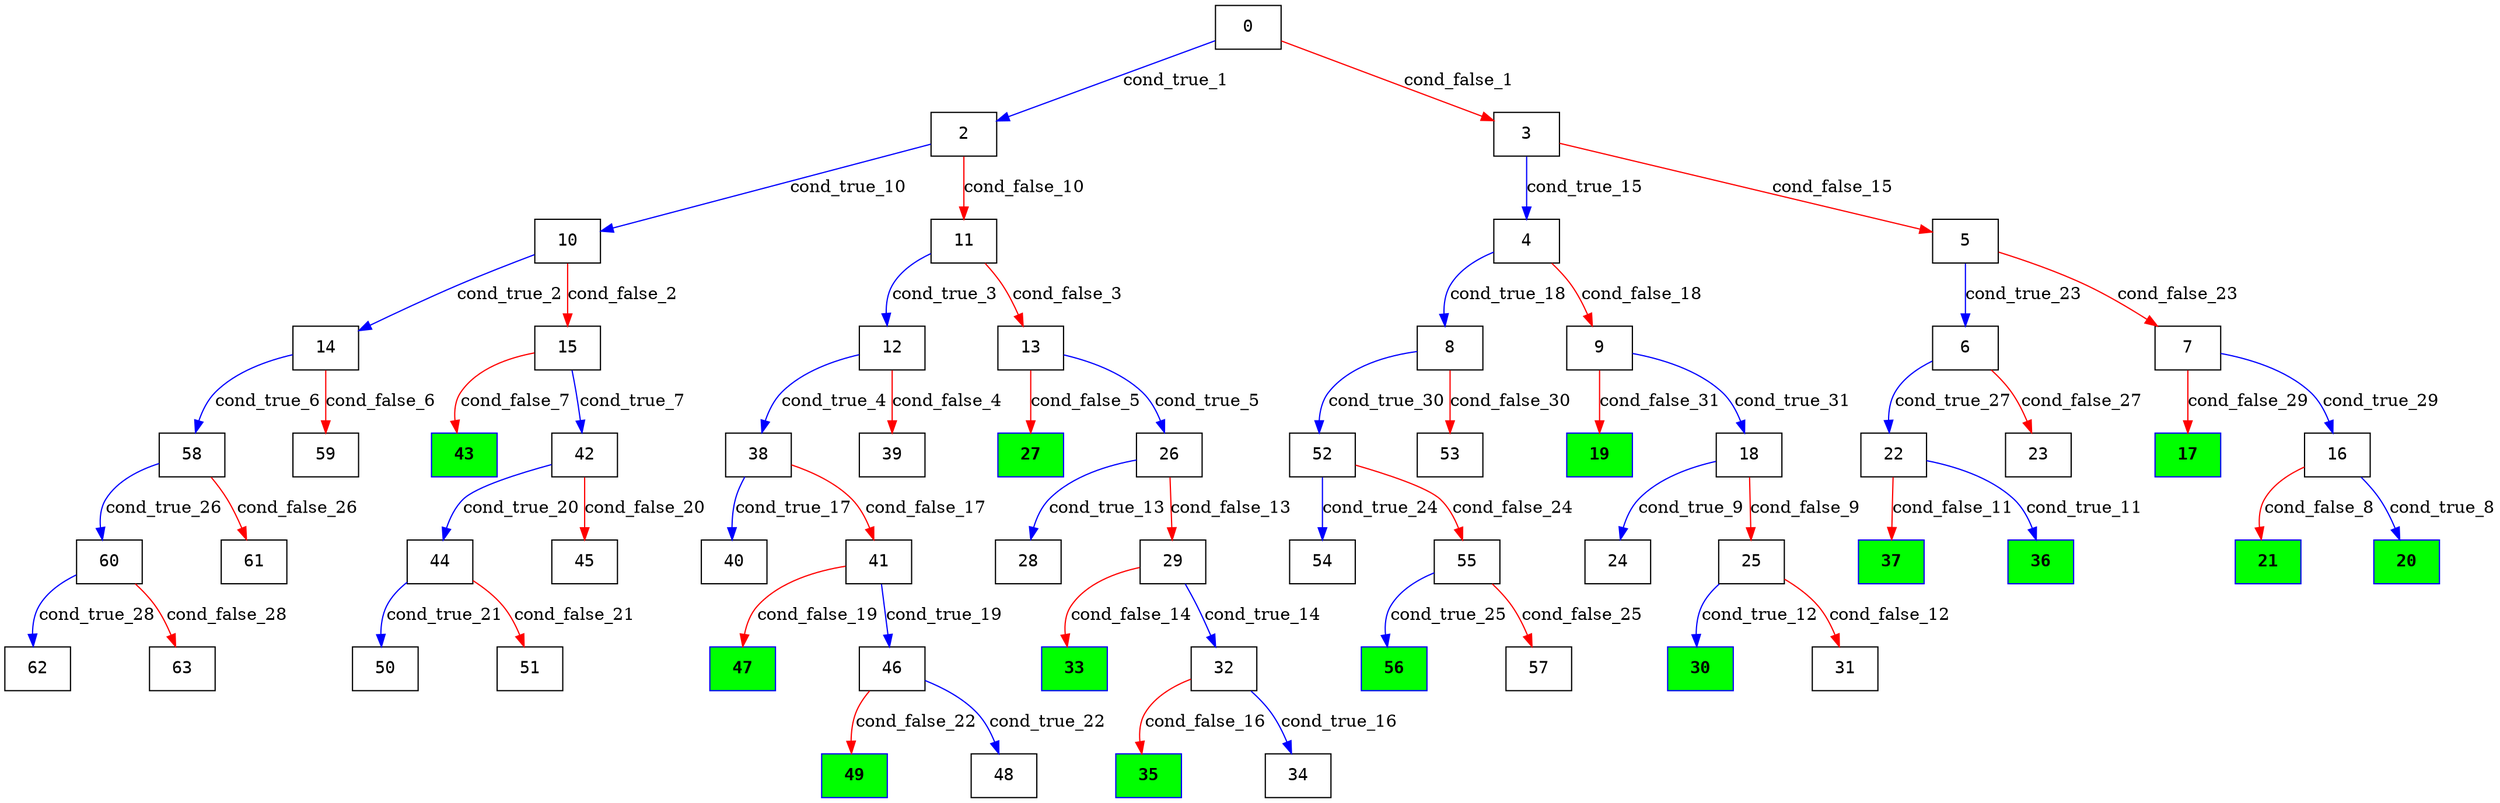 digraph ExecutionTree {
	node [color=black fontname=Courier height=.5 shape=record]
	56 [color=blue, fillcolor=green, style=filled, fontcolor=black, fontname="Courier-Bold"]
	49 [color=blue, fillcolor=green, style=filled, fontcolor=black, fontname="Courier-Bold"]
	47 [color=blue, fillcolor=green, style=filled, fontcolor=black, fontname="Courier-Bold"]
	43 [color=blue, fillcolor=green, style=filled, fontcolor=black, fontname="Courier-Bold"]
	37 [color=blue, fillcolor=green, style=filled, fontcolor=black, fontname="Courier-Bold"]
	36 [color=blue, fillcolor=green, style=filled, fontcolor=black, fontname="Courier-Bold"]
	35 [color=blue, fillcolor=green, style=filled, fontcolor=black, fontname="Courier-Bold"]
	33 [color=blue, fillcolor=green, style=filled, fontcolor=black, fontname="Courier-Bold"]
	30 [color=blue, fillcolor=green, style=filled, fontcolor=black, fontname="Courier-Bold"]
	27 [color=blue, fillcolor=green, style=filled, fontcolor=black, fontname="Courier-Bold"]
	21 [color=blue, fillcolor=green, style=filled, fontcolor=black, fontname="Courier-Bold"]
	20 [color=blue, fillcolor=green, style=filled, fontcolor=black, fontname="Courier-Bold"]
	19 [color=blue, fillcolor=green, style=filled, fontcolor=black, fontname="Courier-Bold"]
	17 [color=blue, fillcolor=green, style=filled, fontcolor=black, fontname="Courier-Bold"]
	0 -> 2 [label=cond_true_1 color=blue]
	0 -> 3 [label=cond_false_1 color=red]
	2 -> 10 [label=cond_true_10 color=blue]
	2 -> 11 [label=cond_false_10 color=red]
	3 -> 4 [label=cond_true_15 color=blue]
	3 -> 5 [label=cond_false_15 color=red]
	10 -> 14 [label=cond_true_2 color=blue]
	10 -> 15 [label=cond_false_2 color=red]
	14 -> 58 [label=cond_true_6 color=blue]
	14 -> 59 [label=cond_false_6 color=red]
	15 -> 42 [label=cond_true_7 color=blue]
	15 -> 43 [label=cond_false_7 color=red]
	11 -> 12 [label=cond_true_3 color=blue]
	11 -> 13 [label=cond_false_3 color=red]
	12 -> 38 [label=cond_true_4 color=blue]
	12 -> 39 [label=cond_false_4 color=red]
	13 -> 26 [label=cond_true_5 color=blue]
	13 -> 27 [label=cond_false_5 color=red]
	38 -> 40 [label=cond_true_17 color=blue]
	38 -> 41 [label=cond_false_17 color=red]
	26 -> 28 [label=cond_true_13 color=blue]
	26 -> 29 [label=cond_false_13 color=red]
	58 -> 60 [label=cond_true_26 color=blue]
	58 -> 61 [label=cond_false_26 color=red]
	42 -> 44 [label=cond_true_20 color=blue]
	42 -> 45 [label=cond_false_20 color=red]
	16 -> 20 [label=cond_true_8 color=blue]
	16 -> 21 [label=cond_false_8 color=red]
	18 -> 24 [label=cond_true_9 color=blue]
	18 -> 25 [label=cond_false_9 color=red]
	25 -> 30 [label=cond_true_12 color=blue]
	25 -> 31 [label=cond_false_12 color=red]
	22 -> 36 [label=cond_true_11 color=blue]
	22 -> 37 [label=cond_false_11 color=red]
	29 -> 32 [label=cond_true_14 color=blue]
	29 -> 33 [label=cond_false_14 color=red]
	32 -> 34 [label=cond_true_16 color=blue]
	32 -> 35 [label=cond_false_16 color=red]
	4 -> 8 [label=cond_true_18 color=blue]
	4 -> 9 [label=cond_false_18 color=red]
	5 -> 6 [label=cond_true_23 color=blue]
	5 -> 7 [label=cond_false_23 color=red]
	41 -> 46 [label=cond_true_19 color=blue]
	41 -> 47 [label=cond_false_19 color=red]
	8 -> 52 [label=cond_true_30 color=blue]
	8 -> 53 [label=cond_false_30 color=red]
	9 -> 18 [label=cond_true_31 color=blue]
	9 -> 19 [label=cond_false_31 color=red]
	46 -> 48 [label=cond_true_22 color=blue]
	46 -> 49 [label=cond_false_22 color=red]
	44 -> 50 [label=cond_true_21 color=blue]
	44 -> 51 [label=cond_false_21 color=red]
	6 -> 22 [label=cond_true_27 color=blue]
	6 -> 23 [label=cond_false_27 color=red]
	7 -> 16 [label=cond_true_29 color=blue]
	7 -> 17 [label=cond_false_29 color=red]
	52 -> 54 [label=cond_true_24 color=blue]
	52 -> 55 [label=cond_false_24 color=red]
	55 -> 56 [label=cond_true_25 color=blue]
	55 -> 57 [label=cond_false_25 color=red]
	60 -> 62 [label=cond_true_28 color=blue]
	60 -> 63 [label=cond_false_28 color=red]
}
